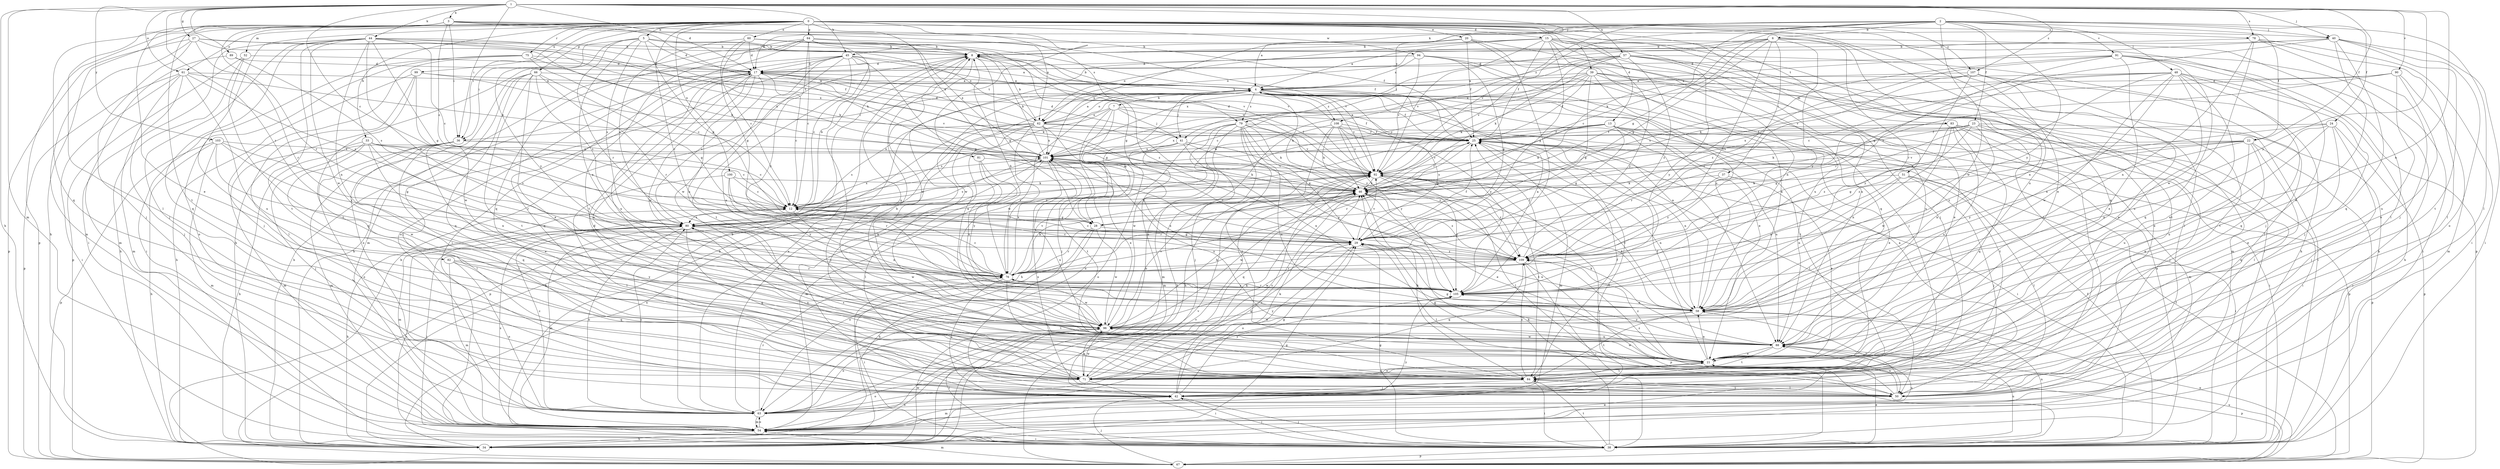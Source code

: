 strict digraph  {
0;
1;
2;
3;
4;
5;
6;
7;
8;
12;
13;
15;
17;
20;
21;
22;
23;
24;
25;
27;
28;
29;
33;
34;
36;
37;
38;
39;
40;
41;
42;
44;
45;
46;
48;
50;
51;
52;
54;
57;
58;
60;
61;
62;
63;
64;
66;
67;
71;
75;
76;
78;
79;
80;
81;
82;
83;
84;
88;
89;
90;
91;
92;
94;
96;
99;
100;
101;
103;
105;
107;
108;
109;
0 -> 5  [label=b];
0 -> 13  [label=d];
0 -> 15  [label=d];
0 -> 20  [label=e];
0 -> 21  [label=e];
0 -> 33  [label=h];
0 -> 34  [label=h];
0 -> 36  [label=i];
0 -> 39  [label=j];
0 -> 51  [label=m];
0 -> 52  [label=m];
0 -> 60  [label=o];
0 -> 61  [label=o];
0 -> 64  [label=p];
0 -> 66  [label=p];
0 -> 67  [label=p];
0 -> 71  [label=q];
0 -> 75  [label=r];
0 -> 76  [label=r];
0 -> 78  [label=s];
0 -> 81  [label=t];
0 -> 82  [label=t];
0 -> 83  [label=t];
0 -> 88  [label=u];
0 -> 94  [label=w];
0 -> 99  [label=x];
0 -> 100  [label=x];
0 -> 101  [label=x];
0 -> 107  [label=z];
1 -> 3  [label=a];
1 -> 12  [label=c];
1 -> 17  [label=d];
1 -> 22  [label=f];
1 -> 27  [label=g];
1 -> 34  [label=h];
1 -> 36  [label=i];
1 -> 40  [label=j];
1 -> 44  [label=k];
1 -> 45  [label=k];
1 -> 54  [label=m];
1 -> 57  [label=n];
1 -> 58  [label=n];
1 -> 61  [label=o];
1 -> 76  [label=r];
1 -> 78  [label=s];
1 -> 79  [label=s];
1 -> 89  [label=v];
1 -> 90  [label=v];
1 -> 103  [label=y];
1 -> 105  [label=y];
1 -> 107  [label=z];
2 -> 4  [label=a];
2 -> 6  [label=b];
2 -> 17  [label=d];
2 -> 22  [label=f];
2 -> 23  [label=f];
2 -> 24  [label=f];
2 -> 28  [label=g];
2 -> 40  [label=j];
2 -> 45  [label=k];
2 -> 46  [label=k];
2 -> 48  [label=l];
2 -> 50  [label=l];
2 -> 91  [label=v];
2 -> 92  [label=v];
2 -> 96  [label=w];
2 -> 105  [label=y];
2 -> 108  [label=z];
3 -> 12  [label=c];
3 -> 21  [label=e];
3 -> 25  [label=f];
3 -> 36  [label=i];
3 -> 40  [label=j];
3 -> 46  [label=k];
3 -> 50  [label=l];
3 -> 62  [label=o];
3 -> 71  [label=q];
3 -> 76  [label=r];
3 -> 79  [label=s];
3 -> 84  [label=t];
4 -> 7  [label=b];
4 -> 8  [label=b];
4 -> 21  [label=e];
4 -> 25  [label=f];
4 -> 28  [label=g];
4 -> 36  [label=i];
4 -> 41  [label=j];
4 -> 46  [label=k];
4 -> 62  [label=o];
4 -> 79  [label=s];
4 -> 84  [label=t];
4 -> 88  [label=u];
4 -> 92  [label=v];
4 -> 96  [label=w];
4 -> 105  [label=y];
4 -> 108  [label=z];
5 -> 8  [label=b];
5 -> 17  [label=d];
5 -> 28  [label=g];
5 -> 36  [label=i];
5 -> 58  [label=n];
5 -> 62  [label=o];
5 -> 76  [label=r];
5 -> 80  [label=s];
5 -> 92  [label=v];
5 -> 105  [label=y];
6 -> 8  [label=b];
6 -> 12  [label=c];
6 -> 28  [label=g];
6 -> 37  [label=i];
6 -> 41  [label=j];
6 -> 50  [label=l];
6 -> 58  [label=n];
6 -> 62  [label=o];
6 -> 76  [label=r];
6 -> 105  [label=y];
6 -> 109  [label=z];
7 -> 25  [label=f];
7 -> 28  [label=g];
7 -> 34  [label=h];
7 -> 41  [label=j];
7 -> 42  [label=j];
7 -> 62  [label=o];
7 -> 80  [label=s];
7 -> 109  [label=z];
8 -> 17  [label=d];
8 -> 28  [label=g];
8 -> 88  [label=u];
8 -> 96  [label=w];
8 -> 109  [label=z];
12 -> 8  [label=b];
12 -> 28  [label=g];
12 -> 46  [label=k];
12 -> 54  [label=m];
12 -> 58  [label=n];
12 -> 80  [label=s];
12 -> 101  [label=x];
13 -> 12  [label=c];
13 -> 21  [label=e];
13 -> 25  [label=f];
13 -> 29  [label=g];
13 -> 38  [label=i];
13 -> 46  [label=k];
13 -> 80  [label=s];
13 -> 84  [label=t];
13 -> 88  [label=u];
13 -> 101  [label=x];
15 -> 4  [label=a];
15 -> 8  [label=b];
15 -> 25  [label=f];
15 -> 29  [label=g];
15 -> 42  [label=j];
15 -> 50  [label=l];
15 -> 62  [label=o];
15 -> 63  [label=o];
15 -> 67  [label=p];
15 -> 71  [label=q];
15 -> 88  [label=u];
15 -> 92  [label=v];
15 -> 105  [label=y];
17 -> 4  [label=a];
17 -> 12  [label=c];
17 -> 21  [label=e];
17 -> 34  [label=h];
17 -> 46  [label=k];
17 -> 58  [label=n];
17 -> 71  [label=q];
17 -> 80  [label=s];
17 -> 88  [label=u];
17 -> 96  [label=w];
20 -> 8  [label=b];
20 -> 25  [label=f];
20 -> 58  [label=n];
20 -> 76  [label=r];
20 -> 88  [label=u];
20 -> 101  [label=x];
21 -> 8  [label=b];
21 -> 25  [label=f];
21 -> 29  [label=g];
21 -> 58  [label=n];
21 -> 67  [label=p];
21 -> 71  [label=q];
21 -> 84  [label=t];
21 -> 96  [label=w];
21 -> 101  [label=x];
21 -> 109  [label=z];
22 -> 21  [label=e];
22 -> 29  [label=g];
22 -> 67  [label=p];
22 -> 71  [label=q];
22 -> 88  [label=u];
22 -> 92  [label=v];
22 -> 101  [label=x];
22 -> 105  [label=y];
22 -> 109  [label=z];
23 -> 25  [label=f];
23 -> 29  [label=g];
23 -> 38  [label=i];
23 -> 42  [label=j];
23 -> 46  [label=k];
23 -> 50  [label=l];
23 -> 58  [label=n];
23 -> 101  [label=x];
23 -> 109  [label=z];
24 -> 21  [label=e];
24 -> 25  [label=f];
24 -> 42  [label=j];
24 -> 58  [label=n];
24 -> 67  [label=p];
24 -> 88  [label=u];
24 -> 109  [label=z];
25 -> 17  [label=d];
25 -> 38  [label=i];
25 -> 50  [label=l];
25 -> 54  [label=m];
25 -> 58  [label=n];
25 -> 76  [label=r];
25 -> 92  [label=v];
25 -> 101  [label=x];
27 -> 8  [label=b];
27 -> 25  [label=f];
27 -> 42  [label=j];
27 -> 46  [label=k];
27 -> 54  [label=m];
27 -> 67  [label=p];
27 -> 76  [label=r];
28 -> 34  [label=h];
28 -> 63  [label=o];
28 -> 76  [label=r];
28 -> 96  [label=w];
28 -> 109  [label=z];
29 -> 12  [label=c];
29 -> 25  [label=f];
29 -> 50  [label=l];
29 -> 58  [label=n];
29 -> 63  [label=o];
29 -> 80  [label=s];
29 -> 92  [label=v];
29 -> 96  [label=w];
29 -> 109  [label=z];
33 -> 12  [label=c];
33 -> 42  [label=j];
33 -> 50  [label=l];
33 -> 54  [label=m];
33 -> 58  [label=n];
33 -> 76  [label=r];
33 -> 80  [label=s];
33 -> 101  [label=x];
34 -> 21  [label=e];
34 -> 29  [label=g];
34 -> 92  [label=v];
34 -> 96  [label=w];
34 -> 101  [label=x];
36 -> 12  [label=c];
36 -> 21  [label=e];
36 -> 34  [label=h];
36 -> 50  [label=l];
36 -> 54  [label=m];
36 -> 63  [label=o];
36 -> 71  [label=q];
36 -> 101  [label=x];
37 -> 21  [label=e];
37 -> 46  [label=k];
37 -> 109  [label=z];
38 -> 4  [label=a];
38 -> 8  [label=b];
38 -> 21  [label=e];
38 -> 25  [label=f];
38 -> 29  [label=g];
38 -> 42  [label=j];
38 -> 46  [label=k];
38 -> 58  [label=n];
38 -> 67  [label=p];
38 -> 80  [label=s];
38 -> 84  [label=t];
38 -> 88  [label=u];
38 -> 92  [label=v];
39 -> 4  [label=a];
39 -> 12  [label=c];
39 -> 21  [label=e];
39 -> 25  [label=f];
39 -> 29  [label=g];
39 -> 38  [label=i];
39 -> 46  [label=k];
39 -> 54  [label=m];
39 -> 58  [label=n];
39 -> 80  [label=s];
39 -> 88  [label=u];
40 -> 8  [label=b];
40 -> 21  [label=e];
40 -> 29  [label=g];
40 -> 38  [label=i];
40 -> 63  [label=o];
40 -> 71  [label=q];
40 -> 84  [label=t];
40 -> 101  [label=x];
41 -> 17  [label=d];
41 -> 54  [label=m];
41 -> 58  [label=n];
41 -> 63  [label=o];
41 -> 101  [label=x];
41 -> 105  [label=y];
41 -> 109  [label=z];
42 -> 29  [label=g];
42 -> 38  [label=i];
42 -> 46  [label=k];
42 -> 54  [label=m];
42 -> 63  [label=o];
42 -> 92  [label=v];
44 -> 8  [label=b];
44 -> 12  [label=c];
44 -> 25  [label=f];
44 -> 29  [label=g];
44 -> 38  [label=i];
44 -> 42  [label=j];
44 -> 46  [label=k];
44 -> 58  [label=n];
44 -> 71  [label=q];
44 -> 84  [label=t];
44 -> 96  [label=w];
44 -> 101  [label=x];
44 -> 109  [label=z];
45 -> 4  [label=a];
45 -> 12  [label=c];
45 -> 17  [label=d];
45 -> 29  [label=g];
45 -> 34  [label=h];
45 -> 54  [label=m];
45 -> 63  [label=o];
45 -> 84  [label=t];
45 -> 88  [label=u];
45 -> 92  [label=v];
45 -> 96  [label=w];
46 -> 12  [label=c];
46 -> 21  [label=e];
46 -> 25  [label=f];
46 -> 63  [label=o];
46 -> 76  [label=r];
46 -> 96  [label=w];
46 -> 109  [label=z];
48 -> 4  [label=a];
48 -> 12  [label=c];
48 -> 21  [label=e];
48 -> 34  [label=h];
48 -> 42  [label=j];
48 -> 46  [label=k];
48 -> 58  [label=n];
48 -> 71  [label=q];
48 -> 88  [label=u];
48 -> 96  [label=w];
48 -> 109  [label=z];
50 -> 4  [label=a];
50 -> 84  [label=t];
50 -> 88  [label=u];
50 -> 101  [label=x];
50 -> 109  [label=z];
51 -> 38  [label=i];
51 -> 42  [label=j];
51 -> 46  [label=k];
51 -> 50  [label=l];
51 -> 58  [label=n];
51 -> 105  [label=y];
52 -> 17  [label=d];
52 -> 34  [label=h];
52 -> 67  [label=p];
52 -> 84  [label=t];
54 -> 25  [label=f];
54 -> 34  [label=h];
54 -> 38  [label=i];
54 -> 63  [label=o];
54 -> 80  [label=s];
54 -> 88  [label=u];
54 -> 105  [label=y];
57 -> 12  [label=c];
57 -> 17  [label=d];
57 -> 34  [label=h];
57 -> 46  [label=k];
57 -> 50  [label=l];
57 -> 84  [label=t];
57 -> 92  [label=v];
57 -> 101  [label=x];
57 -> 105  [label=y];
57 -> 109  [label=z];
58 -> 4  [label=a];
58 -> 46  [label=k];
58 -> 50  [label=l];
58 -> 84  [label=t];
58 -> 92  [label=v];
58 -> 96  [label=w];
60 -> 8  [label=b];
60 -> 12  [label=c];
60 -> 17  [label=d];
60 -> 25  [label=f];
60 -> 29  [label=g];
60 -> 80  [label=s];
60 -> 92  [label=v];
61 -> 4  [label=a];
61 -> 38  [label=i];
61 -> 42  [label=j];
61 -> 54  [label=m];
61 -> 67  [label=p];
61 -> 80  [label=s];
61 -> 88  [label=u];
61 -> 101  [label=x];
62 -> 4  [label=a];
62 -> 8  [label=b];
62 -> 17  [label=d];
62 -> 25  [label=f];
62 -> 34  [label=h];
62 -> 42  [label=j];
62 -> 63  [label=o];
62 -> 67  [label=p];
62 -> 76  [label=r];
62 -> 80  [label=s];
62 -> 84  [label=t];
62 -> 101  [label=x];
62 -> 109  [label=z];
63 -> 4  [label=a];
63 -> 8  [label=b];
63 -> 12  [label=c];
63 -> 54  [label=m];
63 -> 76  [label=r];
63 -> 80  [label=s];
64 -> 8  [label=b];
64 -> 12  [label=c];
64 -> 21  [label=e];
64 -> 29  [label=g];
64 -> 34  [label=h];
64 -> 38  [label=i];
64 -> 71  [label=q];
64 -> 84  [label=t];
64 -> 92  [label=v];
64 -> 101  [label=x];
64 -> 105  [label=y];
66 -> 4  [label=a];
66 -> 21  [label=e];
66 -> 29  [label=g];
66 -> 42  [label=j];
66 -> 63  [label=o];
66 -> 71  [label=q];
66 -> 76  [label=r];
66 -> 80  [label=s];
66 -> 84  [label=t];
67 -> 8  [label=b];
67 -> 25  [label=f];
67 -> 42  [label=j];
67 -> 54  [label=m];
67 -> 58  [label=n];
67 -> 88  [label=u];
67 -> 92  [label=v];
71 -> 4  [label=a];
71 -> 21  [label=e];
71 -> 29  [label=g];
71 -> 38  [label=i];
71 -> 46  [label=k];
71 -> 63  [label=o];
71 -> 80  [label=s];
71 -> 96  [label=w];
71 -> 105  [label=y];
75 -> 12  [label=c];
75 -> 17  [label=d];
75 -> 38  [label=i];
75 -> 42  [label=j];
75 -> 63  [label=o];
75 -> 101  [label=x];
76 -> 8  [label=b];
76 -> 12  [label=c];
76 -> 38  [label=i];
76 -> 42  [label=j];
76 -> 46  [label=k];
76 -> 84  [label=t];
76 -> 92  [label=v];
76 -> 96  [label=w];
76 -> 101  [label=x];
76 -> 105  [label=y];
78 -> 8  [label=b];
78 -> 38  [label=i];
78 -> 42  [label=j];
78 -> 50  [label=l];
78 -> 58  [label=n];
78 -> 96  [label=w];
79 -> 25  [label=f];
79 -> 29  [label=g];
79 -> 34  [label=h];
79 -> 42  [label=j];
79 -> 46  [label=k];
79 -> 54  [label=m];
79 -> 63  [label=o];
79 -> 84  [label=t];
79 -> 88  [label=u];
79 -> 92  [label=v];
79 -> 96  [label=w];
80 -> 29  [label=g];
80 -> 34  [label=h];
80 -> 38  [label=i];
80 -> 54  [label=m];
80 -> 63  [label=o];
80 -> 71  [label=q];
80 -> 92  [label=v];
80 -> 96  [label=w];
81 -> 50  [label=l];
81 -> 58  [label=n];
81 -> 92  [label=v];
81 -> 105  [label=y];
82 -> 54  [label=m];
82 -> 63  [label=o];
82 -> 71  [label=q];
82 -> 76  [label=r];
82 -> 105  [label=y];
83 -> 25  [label=f];
83 -> 38  [label=i];
83 -> 42  [label=j];
83 -> 54  [label=m];
83 -> 58  [label=n];
83 -> 71  [label=q];
83 -> 76  [label=r];
83 -> 88  [label=u];
83 -> 96  [label=w];
84 -> 17  [label=d];
84 -> 25  [label=f];
84 -> 38  [label=i];
84 -> 42  [label=j];
84 -> 46  [label=k];
84 -> 50  [label=l];
84 -> 80  [label=s];
84 -> 109  [label=z];
88 -> 21  [label=e];
88 -> 29  [label=g];
88 -> 46  [label=k];
88 -> 84  [label=t];
88 -> 96  [label=w];
88 -> 101  [label=x];
88 -> 105  [label=y];
89 -> 17  [label=d];
89 -> 54  [label=m];
89 -> 80  [label=s];
90 -> 4  [label=a];
90 -> 12  [label=c];
90 -> 21  [label=e];
90 -> 54  [label=m];
90 -> 88  [label=u];
90 -> 92  [label=v];
91 -> 17  [label=d];
91 -> 21  [label=e];
91 -> 34  [label=h];
91 -> 38  [label=i];
91 -> 42  [label=j];
91 -> 71  [label=q];
91 -> 76  [label=r];
91 -> 80  [label=s];
91 -> 109  [label=z];
92 -> 46  [label=k];
92 -> 50  [label=l];
92 -> 58  [label=n];
92 -> 71  [label=q];
92 -> 84  [label=t];
92 -> 105  [label=y];
92 -> 109  [label=z];
94 -> 4  [label=a];
94 -> 17  [label=d];
94 -> 29  [label=g];
94 -> 38  [label=i];
94 -> 42  [label=j];
94 -> 58  [label=n];
94 -> 92  [label=v];
94 -> 96  [label=w];
96 -> 4  [label=a];
96 -> 38  [label=i];
96 -> 46  [label=k];
96 -> 63  [label=o];
96 -> 71  [label=q];
96 -> 88  [label=u];
96 -> 92  [label=v];
96 -> 101  [label=x];
96 -> 105  [label=y];
99 -> 4  [label=a];
99 -> 34  [label=h];
99 -> 50  [label=l];
99 -> 71  [label=q];
99 -> 92  [label=v];
99 -> 96  [label=w];
100 -> 12  [label=c];
100 -> 46  [label=k];
100 -> 50  [label=l];
100 -> 76  [label=r];
100 -> 105  [label=y];
101 -> 8  [label=b];
101 -> 46  [label=k];
101 -> 54  [label=m];
101 -> 76  [label=r];
101 -> 80  [label=s];
101 -> 92  [label=v];
103 -> 29  [label=g];
103 -> 34  [label=h];
103 -> 54  [label=m];
103 -> 67  [label=p];
103 -> 96  [label=w];
103 -> 101  [label=x];
103 -> 109  [label=z];
105 -> 4  [label=a];
105 -> 58  [label=n];
105 -> 76  [label=r];
105 -> 101  [label=x];
107 -> 4  [label=a];
107 -> 21  [label=e];
107 -> 50  [label=l];
107 -> 84  [label=t];
107 -> 101  [label=x];
107 -> 105  [label=y];
107 -> 109  [label=z];
108 -> 8  [label=b];
108 -> 25  [label=f];
108 -> 29  [label=g];
108 -> 34  [label=h];
108 -> 46  [label=k];
108 -> 63  [label=o];
108 -> 67  [label=p];
108 -> 92  [label=v];
108 -> 105  [label=y];
109 -> 12  [label=c];
109 -> 25  [label=f];
109 -> 38  [label=i];
109 -> 67  [label=p];
109 -> 71  [label=q];
109 -> 76  [label=r];
}
